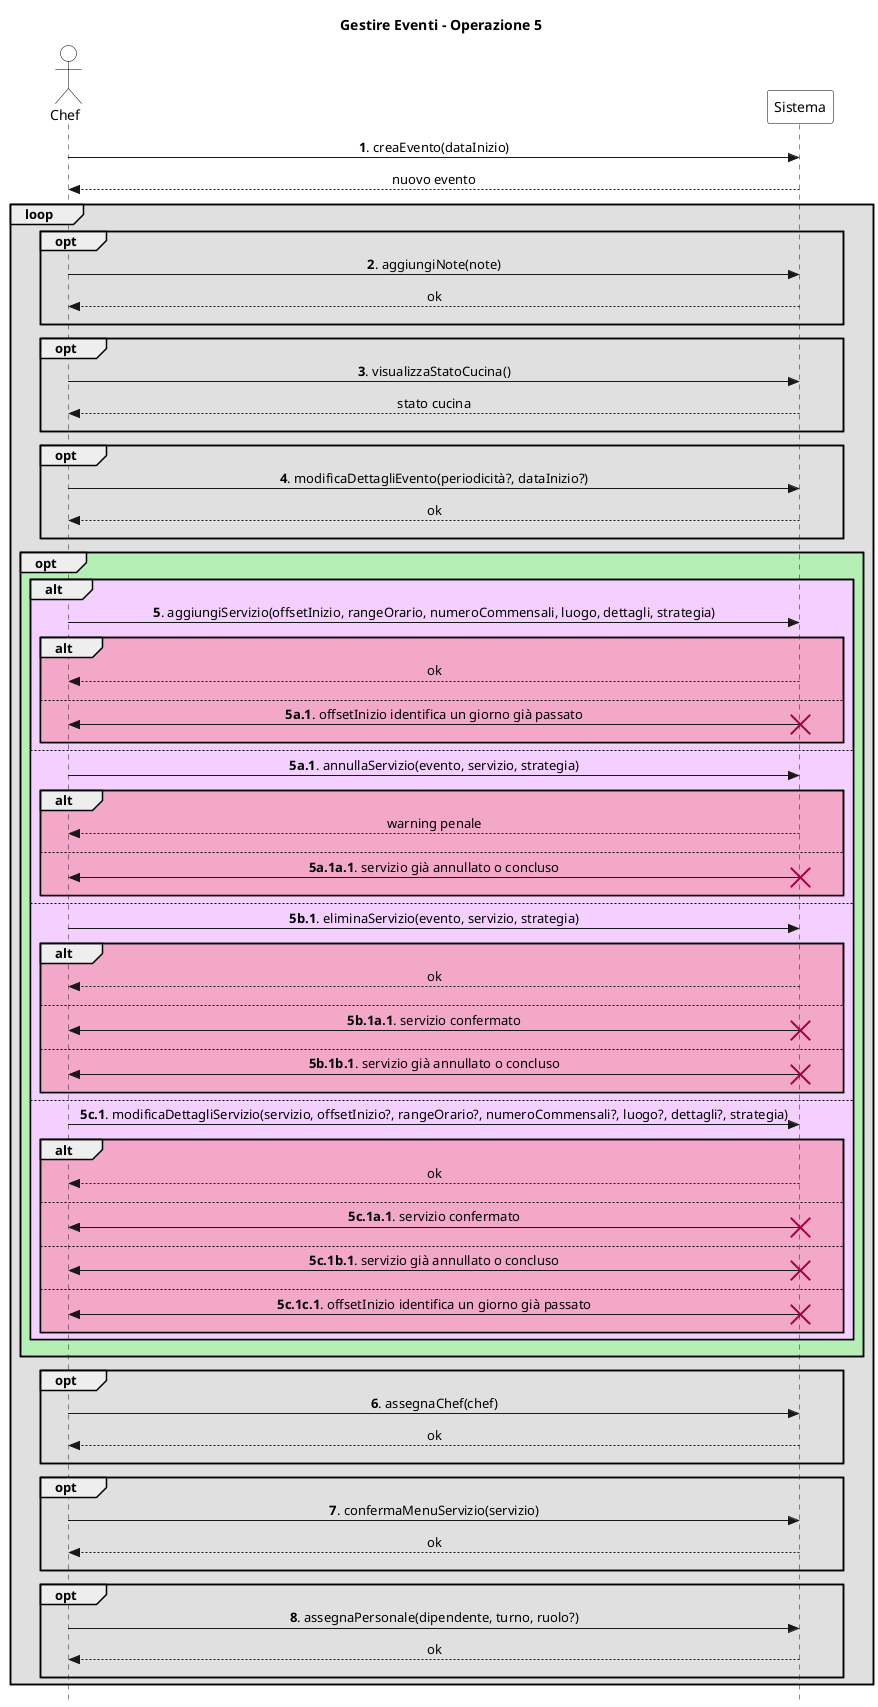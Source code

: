 @startuml
skinparam Style strictuml
skinparam SequenceMessageAlign center

skinparam sequence {
    ActorBorderColor Black
    ActorBackgroundColor White
    ParticipantBorderColor Black
    ParticipantBackgroundColor White
}

actor Chef
participant Sistema

title Gestire Eventi - Operazione 5

Chef -> Sistema: **1**. creaEvento(dataInizio)
return nuovo evento

loop #e0e0e0
    opt #e0e0e0
        Chef -> Sistema: **2**. aggiungiNote(note)
        return ok
        ||10||
    end

    opt #e0e0e0
        Chef -> Sistema: **3**. visualizzaStatoCucina()
        return stato cucina
        ||10||
    end

    opt #e0e0e0
        Chef -> Sistema: **4**. modificaDettagliEvento(periodicità?, dataInizio?)
        return ok
        ||10||
    end

    opt #b6efb6
        alt #f3d0ff
            Chef -> Sistema: **5**. aggiungiServizio(offsetInizio, rangeOrario, numeroCommensali, luogo, dettagli, strategia)
            alt #f3a7c9
                return ok
                ||10||
            else
                Chef <- Sistema: **5a.1**. offsetInizio identifica un giorno già passato
                destroy Sistema
                ||10||
            end
        else
            Chef -> Sistema: **5a.1**. annullaServizio(evento, servizio, strategia)
            alt #f3a7c9
                return warning penale
                ||10||
            else
                Chef <- Sistema: **5a.1a.1**. servizio già annullato o concluso
                destroy Sistema
                ||10||
            end
        else
            Chef -> Sistema: **5b.1**. eliminaServizio(evento, servizio, strategia)
            alt #f3a7c9
                return ok
                ||10||
            else
                Chef <- Sistema: **5b.1a.1**. servizio confermato
                destroy Sistema
                ||10||
            else
                Chef <- Sistema: **5b.1b.1**. servizio già annullato o concluso
                destroy Sistema
                ||10||
            end
        else
            Chef -> Sistema: **5c.1**. modificaDettagliServizio(servizio, offsetInizio?, rangeOrario?, numeroCommensali?, luogo?, dettagli?, strategia)
            alt #f3a7c9
                return ok
                ||10||
            else
                Chef <- Sistema: **5c.1a.1**. servizio confermato
                destroy Sistema
                ||10||
            else
                Chef <- Sistema: **5c.1b.1**. servizio già annullato o concluso
                destroy Sistema
                ||10||
            else
                Chef <- Sistema: **5c.1c.1**. offsetInizio identifica un giorno già passato
                destroy Sistema
                ||10||
            end
        end
        ||10||
    end

    opt #e0e0e0
        Chef -> Sistema: **6**. assegnaChef(chef)
        return ok
        ||10||
    end

    opt #e0e0e0
        Chef -> Sistema: **7**. confermaMenuServizio(servizio)
        return ok
        ||10||
    end

    opt #e0e0e0
        Chef -> Sistema: **8**. assegnaPersonale(dipendente, turno, ruolo?)
        return ok
        ||10||
    end
end
@enduml
